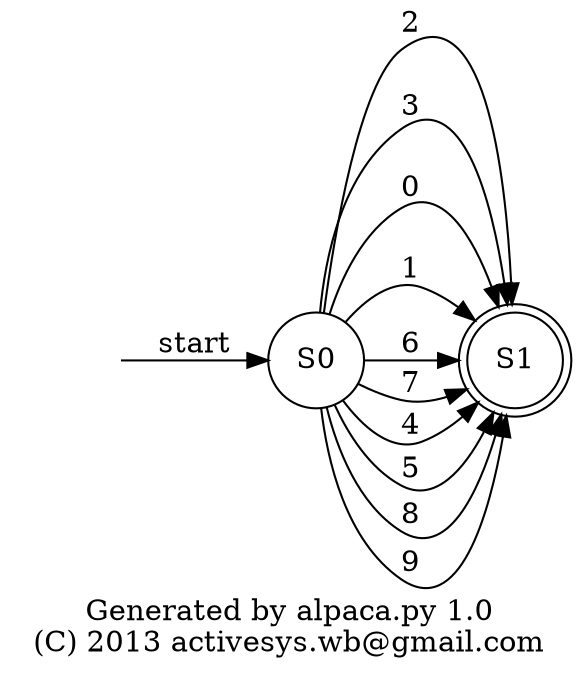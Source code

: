 digraph G {
    graph [rankdir = LR, label = "Generated by alpaca.py 1.0\n(C) 2013 activesys.wb@gmail.com"];
    node [shape = circle];
    start [shape = plaintext, label = ""];
    start -> S0 [label = "start"];
    S1 [shape = doublecircle];
    S0 -> S1 [label = "2"];
    S0 -> S1 [label = "3"];
    S0 -> S1 [label = "0"];
    S0 -> S1 [label = "1"];
    S0 -> S1 [label = "6"];
    S0 -> S1 [label = "7"];
    S0 -> S1 [label = "4"];
    S0 -> S1 [label = "5"];
    S0 -> S1 [label = "8"];
    S0 -> S1 [label = "9"];
}